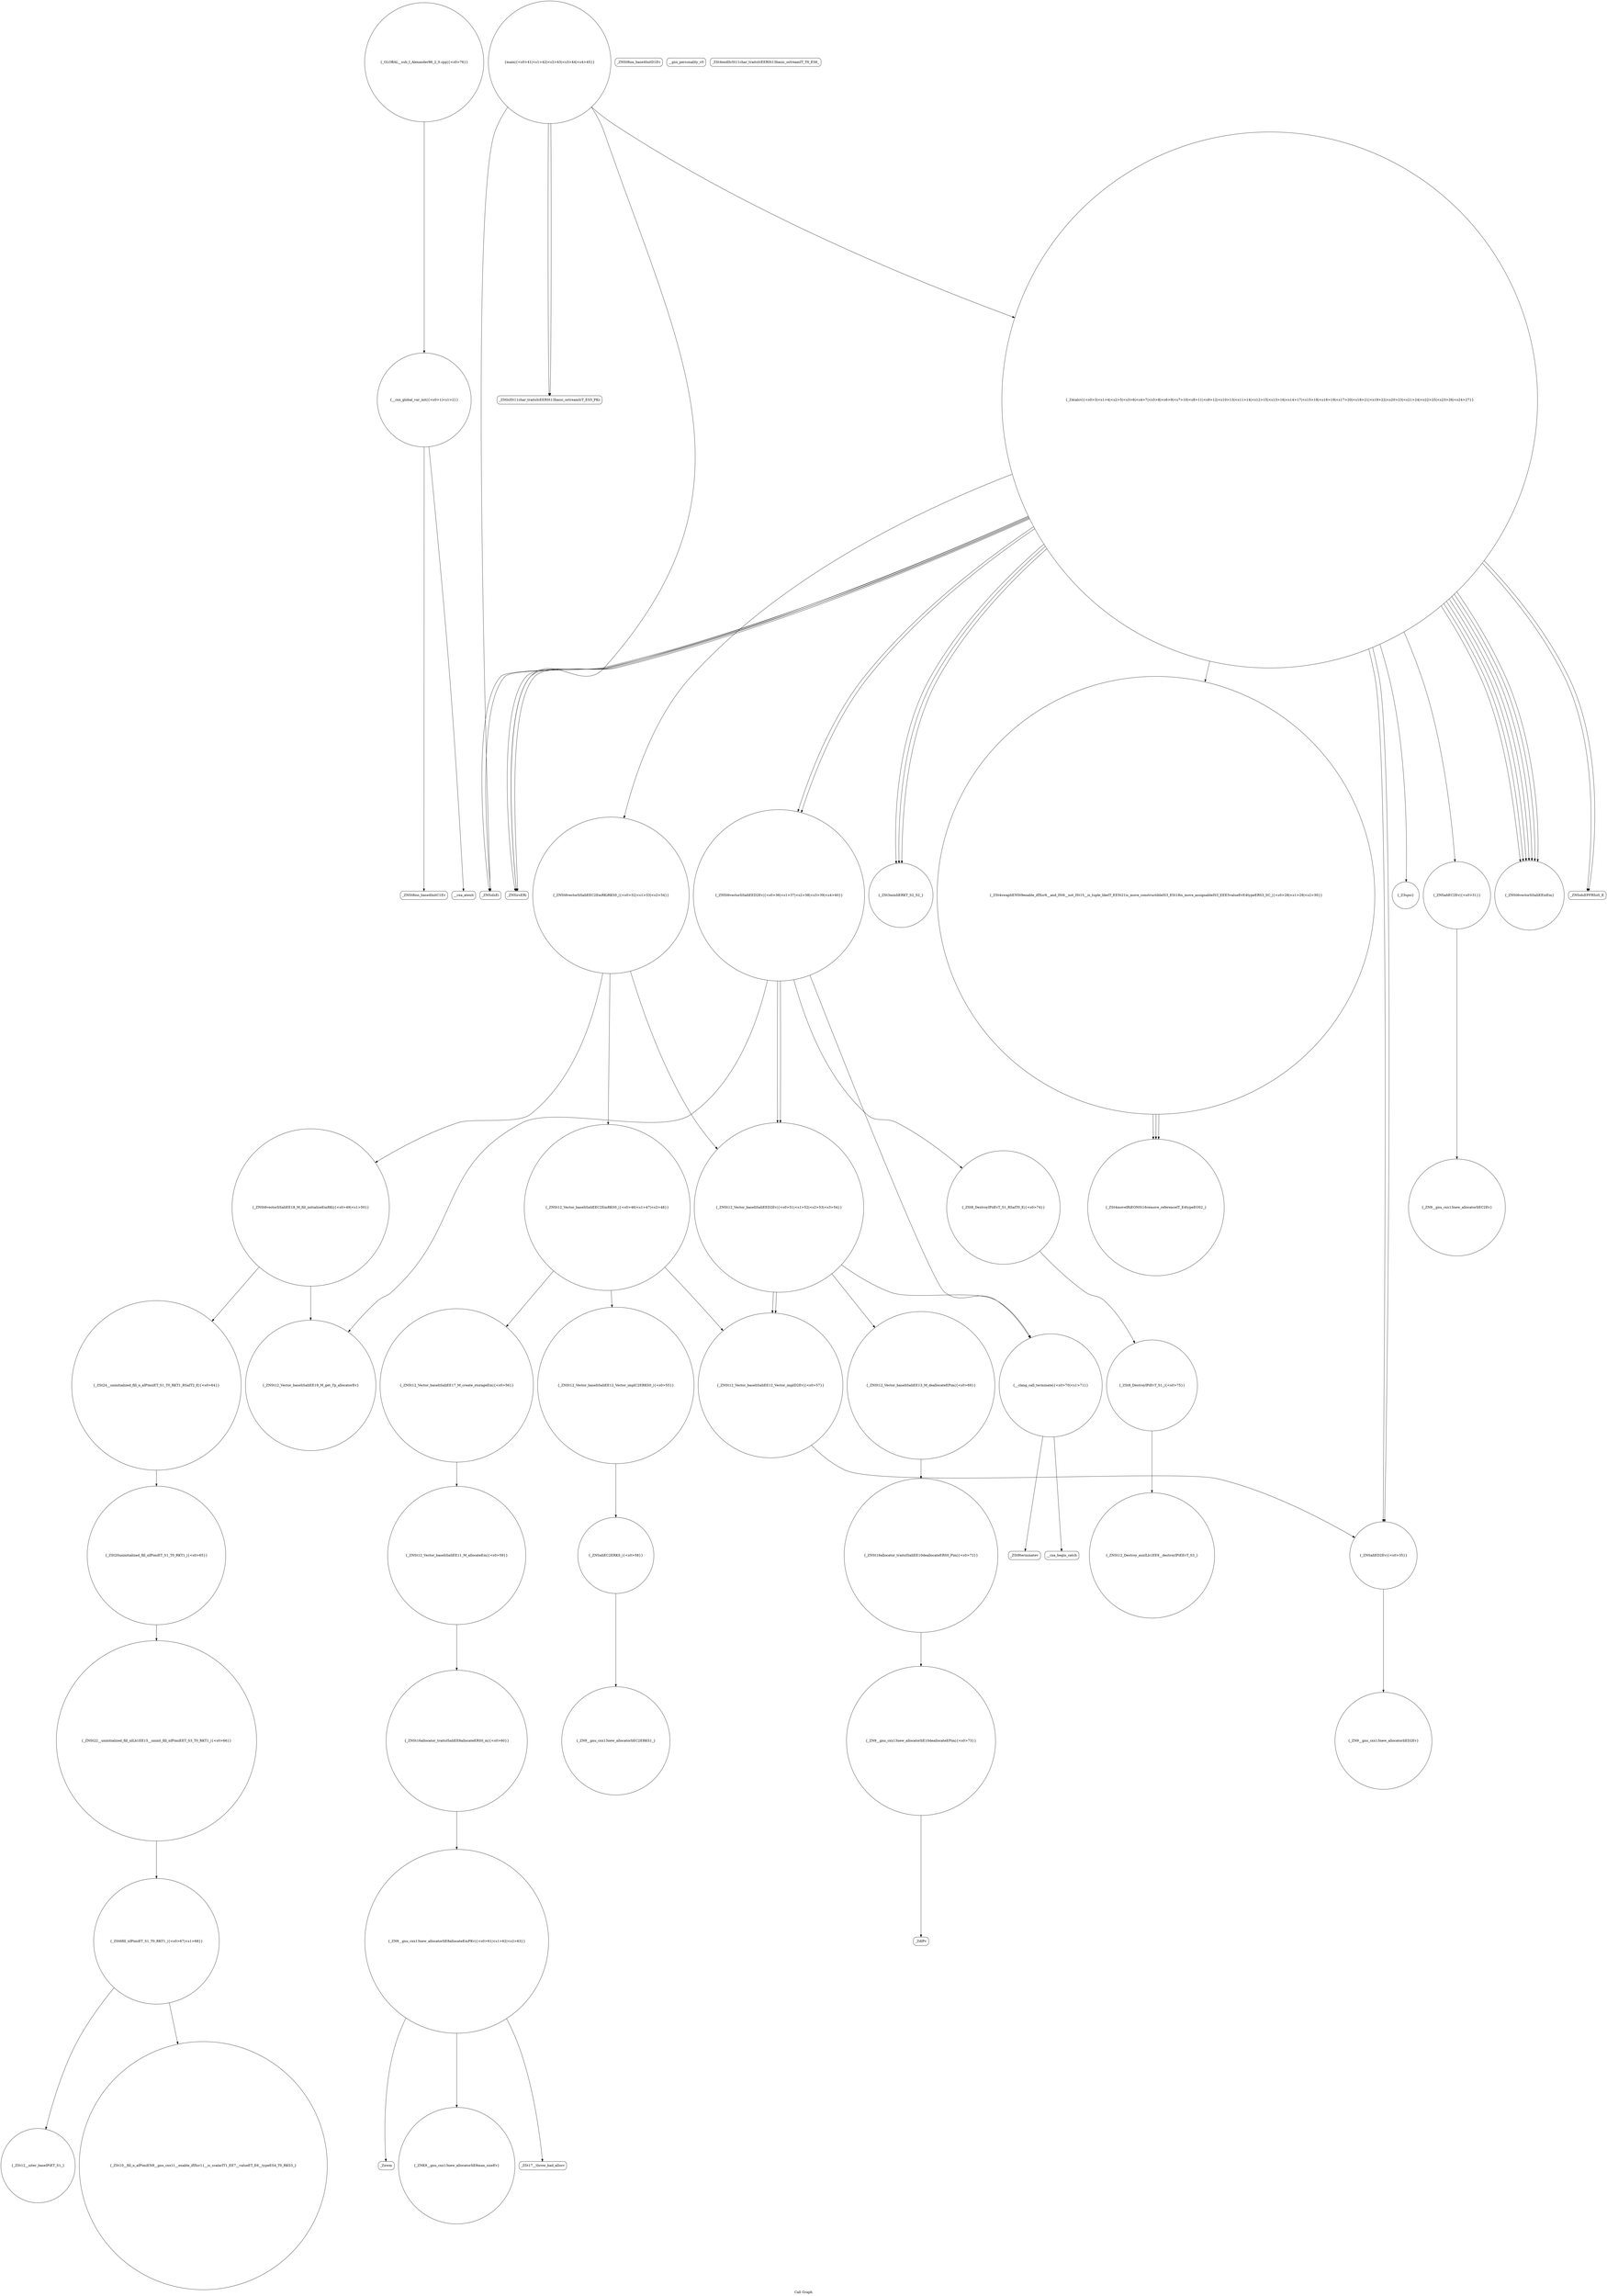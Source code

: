 digraph "Call Graph" {
	label="Call Graph";

	Node0x55dfded6a720 [shape=record,shape=circle,label="{__cxx_global_var_init|{<s0>1|<s1>2}}"];
	Node0x55dfded6a720:s0 -> Node0x55dfded6a7a0[color=black];
	Node0x55dfded6a720:s1 -> Node0x55dfded6a8a0[color=black];
	Node0x55dfded6bda0 [shape=record,shape=circle,label="{__clang_call_terminate|{<s0>70|<s1>71}}"];
	Node0x55dfded6bda0:s0 -> Node0x55dfded6be20[color=black];
	Node0x55dfded6bda0:s1 -> Node0x55dfded6bea0[color=black];
	Node0x55dfded6aaa0 [shape=record,shape=circle,label="{_ZSt4swapIiENSt9enable_ifIXsr6__and_ISt6__not_ISt15__is_tuple_likeIT_EESt21is_move_constructibleIS3_ESt18is_move_assignableIS3_EEE5valueEvE4typeERS3_SC_|{<s0>28|<s1>29|<s2>30}}"];
	Node0x55dfded6aaa0:s0 -> Node0x55dfded6b120[color=black];
	Node0x55dfded6aaa0:s1 -> Node0x55dfded6b120[color=black];
	Node0x55dfded6aaa0:s2 -> Node0x55dfded6b120[color=black];
	Node0x55dfded6d140 [shape=record,shape=circle,label="{_ZSt8_DestroyIPiEvT_S1_|{<s0>75}}"];
	Node0x55dfded6d140:s0 -> Node0x55dfded6d1c0[color=black];
	Node0x55dfded6ae20 [shape=record,shape=circle,label="{_ZNSaIiED2Ev|{<s0>35}}"];
	Node0x55dfded6ae20:s0 -> Node0x55dfded6b220[color=black];
	Node0x55dfded6b1a0 [shape=record,shape=circle,label="{_ZN9__gnu_cxx13new_allocatorIiEC2Ev}"];
	Node0x55dfded6b520 [shape=record,shape=circle,label="{_ZNSt12_Vector_baseIiSaIiEE12_Vector_implD2Ev|{<s0>57}}"];
	Node0x55dfded6b520:s0 -> Node0x55dfded6ae20[color=black];
	Node0x55dfded6b8a0 [shape=record,shape=Mrecord,label="{_ZSt17__throw_bad_allocv}"];
	Node0x55dfded6bc20 [shape=record,shape=circle,label="{_ZSt10__fill_n_aIPimiEN9__gnu_cxx11__enable_ifIXsr11__is_scalarIT1_EE7__valueET_E6__typeES4_T0_RKS3_}"];
	Node0x55dfded6a920 [shape=record,shape=circle,label="{_Z3spsi}"];
	Node0x55dfded6cfc0 [shape=record,shape=circle,label="{_ZN9__gnu_cxx13new_allocatorIiE10deallocateEPim|{<s0>73}}"];
	Node0x55dfded6cfc0:s0 -> Node0x55dfded6d040[color=black];
	Node0x55dfded6aca0 [shape=record,shape=circle,label="{_ZNSaIiEC2Ev|{<s0>31}}"];
	Node0x55dfded6aca0:s0 -> Node0x55dfded6b1a0[color=black];
	Node0x55dfded6b020 [shape=record,shape=circle,label="{main|{<s0>41|<s1>42|<s2>43|<s3>44|<s4>45}}"];
	Node0x55dfded6b020:s0 -> Node0x55dfded6aa20[color=black];
	Node0x55dfded6b020:s1 -> Node0x55dfded6b0a0[color=black];
	Node0x55dfded6b020:s2 -> Node0x55dfded6ab20[color=black];
	Node0x55dfded6b020:s3 -> Node0x55dfded6b0a0[color=black];
	Node0x55dfded6b020:s4 -> Node0x55dfded6a9a0[color=black];
	Node0x55dfded6b3a0 [shape=record,shape=circle,label="{_ZNSt12_Vector_baseIiSaIiEED2Ev|{<s0>51|<s1>52|<s2>53|<s3>54}}"];
	Node0x55dfded6b3a0:s0 -> Node0x55dfded6bd20[color=black];
	Node0x55dfded6b3a0:s1 -> Node0x55dfded6b520[color=black];
	Node0x55dfded6b3a0:s2 -> Node0x55dfded6b520[color=black];
	Node0x55dfded6b3a0:s3 -> Node0x55dfded6bda0[color=black];
	Node0x55dfded6b720 [shape=record,shape=circle,label="{_ZNSt16allocator_traitsISaIiEE8allocateERS0_m|{<s0>60}}"];
	Node0x55dfded6b720:s0 -> Node0x55dfded6b7a0[color=black];
	Node0x55dfded6baa0 [shape=record,shape=circle,label="{_ZSt20uninitialized_fill_nIPimiET_S1_T0_RKT1_|{<s0>65}}"];
	Node0x55dfded6baa0:s0 -> Node0x55dfded6bb20[color=black];
	Node0x55dfded6a7a0 [shape=record,shape=Mrecord,label="{_ZNSt8ios_base4InitC1Ev}"];
	Node0x55dfded6be20 [shape=record,shape=Mrecord,label="{__cxa_begin_catch}"];
	Node0x55dfded6ab20 [shape=record,shape=Mrecord,label="{_ZNSolsEi}"];
	Node0x55dfded6d1c0 [shape=record,shape=circle,label="{_ZNSt12_Destroy_auxILb1EE9__destroyIPiEEvT_S3_}"];
	Node0x55dfded6aea0 [shape=record,shape=circle,label="{_ZNSt6vectorIiSaIiEEixEm}"];
	Node0x55dfded6b220 [shape=record,shape=circle,label="{_ZN9__gnu_cxx13new_allocatorIiED2Ev}"];
	Node0x55dfded6b5a0 [shape=record,shape=circle,label="{_ZNSaIiEC2ERKS_|{<s0>58}}"];
	Node0x55dfded6b5a0:s0 -> Node0x55dfded6b620[color=black];
	Node0x55dfded6b920 [shape=record,shape=Mrecord,label="{_Znwm}"];
	Node0x55dfded6bca0 [shape=record,shape=circle,label="{_ZSt12__niter_baseIPiET_S1_}"];
	Node0x55dfded6a9a0 [shape=record,shape=circle,label="{_Z4calcv|{<s0>3|<s1>4|<s2>5|<s3>6|<s4>7|<s5>8|<s6>9|<s7>10|<s8>11|<s9>12|<s10>13|<s11>14|<s12>15|<s13>16|<s14>17|<s15>18|<s16>19|<s17>20|<s18>21|<s19>22|<s20>23|<s21>24|<s22>25|<s23>26|<s24>27}}"];
	Node0x55dfded6a9a0:s0 -> Node0x55dfded6aa20[color=black];
	Node0x55dfded6a9a0:s1 -> Node0x55dfded6aa20[color=black];
	Node0x55dfded6a9a0:s2 -> Node0x55dfded6aa20[color=black];
	Node0x55dfded6a9a0:s3 -> Node0x55dfded6aaa0[color=black];
	Node0x55dfded6a9a0:s4 -> Node0x55dfded6ab20[color=black];
	Node0x55dfded6a9a0:s5 -> Node0x55dfded6aba0[color=black];
	Node0x55dfded6a9a0:s6 -> Node0x55dfded6aca0[color=black];
	Node0x55dfded6a9a0:s7 -> Node0x55dfded6ad20[color=black];
	Node0x55dfded6a9a0:s8 -> Node0x55dfded6ae20[color=black];
	Node0x55dfded6a9a0:s9 -> Node0x55dfded6aea0[color=black];
	Node0x55dfded6a9a0:s10 -> Node0x55dfded6ae20[color=black];
	Node0x55dfded6a9a0:s11 -> Node0x55dfded6aea0[color=black];
	Node0x55dfded6a9a0:s12 -> Node0x55dfded6a920[color=black];
	Node0x55dfded6a9a0:s13 -> Node0x55dfded6afa0[color=black];
	Node0x55dfded6a9a0:s14 -> Node0x55dfded6af20[color=black];
	Node0x55dfded6a9a0:s15 -> Node0x55dfded6af20[color=black];
	Node0x55dfded6a9a0:s16 -> Node0x55dfded6aea0[color=black];
	Node0x55dfded6a9a0:s17 -> Node0x55dfded6aea0[color=black];
	Node0x55dfded6a9a0:s18 -> Node0x55dfded6aea0[color=black];
	Node0x55dfded6a9a0:s19 -> Node0x55dfded6aea0[color=black];
	Node0x55dfded6a9a0:s20 -> Node0x55dfded6aea0[color=black];
	Node0x55dfded6a9a0:s21 -> Node0x55dfded6af20[color=black];
	Node0x55dfded6a9a0:s22 -> Node0x55dfded6afa0[color=black];
	Node0x55dfded6a9a0:s23 -> Node0x55dfded6ab20[color=black];
	Node0x55dfded6a9a0:s24 -> Node0x55dfded6aba0[color=black];
	Node0x55dfded6d040 [shape=record,shape=Mrecord,label="{_ZdlPv}"];
	Node0x55dfded6ad20 [shape=record,shape=circle,label="{_ZNSt6vectorIiSaIiEEC2EmRKiRKS0_|{<s0>32|<s1>33|<s2>34}}"];
	Node0x55dfded6ad20:s0 -> Node0x55dfded6b2a0[color=black];
	Node0x55dfded6ad20:s1 -> Node0x55dfded6b320[color=black];
	Node0x55dfded6ad20:s2 -> Node0x55dfded6b3a0[color=black];
	Node0x55dfded6b0a0 [shape=record,shape=Mrecord,label="{_ZStlsISt11char_traitsIcEERSt13basic_ostreamIcT_ES5_PKc}"];
	Node0x55dfded6b420 [shape=record,shape=circle,label="{_ZNSt12_Vector_baseIiSaIiEE12_Vector_implC2ERKS0_|{<s0>55}}"];
	Node0x55dfded6b420:s0 -> Node0x55dfded6b5a0[color=black];
	Node0x55dfded6b7a0 [shape=record,shape=circle,label="{_ZN9__gnu_cxx13new_allocatorIiE8allocateEmPKv|{<s0>61|<s1>62|<s2>63}}"];
	Node0x55dfded6b7a0:s0 -> Node0x55dfded6b820[color=black];
	Node0x55dfded6b7a0:s1 -> Node0x55dfded6b8a0[color=black];
	Node0x55dfded6b7a0:s2 -> Node0x55dfded6b920[color=black];
	Node0x55dfded6bb20 [shape=record,shape=circle,label="{_ZNSt22__uninitialized_fill_nILb1EE15__uninit_fill_nIPimiEET_S3_T0_RKT1_|{<s0>66}}"];
	Node0x55dfded6bb20:s0 -> Node0x55dfded6bba0[color=black];
	Node0x55dfded6a820 [shape=record,shape=Mrecord,label="{_ZNSt8ios_base4InitD1Ev}"];
	Node0x55dfded6bea0 [shape=record,shape=Mrecord,label="{_ZSt9terminatev}"];
	Node0x55dfded6aba0 [shape=record,shape=Mrecord,label="{_ZNSolsEPFRSoS_E}"];
	Node0x55dfded6d240 [shape=record,shape=circle,label="{_GLOBAL__sub_I_Alexander86_2_0.cpp|{<s0>76}}"];
	Node0x55dfded6d240:s0 -> Node0x55dfded6a720[color=black];
	Node0x55dfded6af20 [shape=record,shape=circle,label="{_ZSt3minIiERKT_S2_S2_}"];
	Node0x55dfded6b2a0 [shape=record,shape=circle,label="{_ZNSt12_Vector_baseIiSaIiEEC2EmRKS0_|{<s0>46|<s1>47|<s2>48}}"];
	Node0x55dfded6b2a0:s0 -> Node0x55dfded6b420[color=black];
	Node0x55dfded6b2a0:s1 -> Node0x55dfded6b4a0[color=black];
	Node0x55dfded6b2a0:s2 -> Node0x55dfded6b520[color=black];
	Node0x55dfded6b620 [shape=record,shape=circle,label="{_ZN9__gnu_cxx13new_allocatorIiEC2ERKS1_}"];
	Node0x55dfded6b9a0 [shape=record,shape=circle,label="{_ZSt24__uninitialized_fill_n_aIPimiiET_S1_T0_RKT1_RSaIT2_E|{<s0>64}}"];
	Node0x55dfded6b9a0:s0 -> Node0x55dfded6baa0[color=black];
	Node0x55dfded6bd20 [shape=record,shape=circle,label="{_ZNSt12_Vector_baseIiSaIiEE13_M_deallocateEPim|{<s0>69}}"];
	Node0x55dfded6bd20:s0 -> Node0x55dfded6cf40[color=black];
	Node0x55dfded6aa20 [shape=record,shape=Mrecord,label="{_ZNSirsERi}"];
	Node0x55dfded6d0c0 [shape=record,shape=circle,label="{_ZSt8_DestroyIPiiEvT_S1_RSaIT0_E|{<s0>74}}"];
	Node0x55dfded6d0c0:s0 -> Node0x55dfded6d140[color=black];
	Node0x55dfded6ada0 [shape=record,shape=Mrecord,label="{__gxx_personality_v0}"];
	Node0x55dfded6b120 [shape=record,shape=circle,label="{_ZSt4moveIRiEONSt16remove_referenceIT_E4typeEOS2_}"];
	Node0x55dfded6b4a0 [shape=record,shape=circle,label="{_ZNSt12_Vector_baseIiSaIiEE17_M_create_storageEm|{<s0>56}}"];
	Node0x55dfded6b4a0:s0 -> Node0x55dfded6b6a0[color=black];
	Node0x55dfded6b820 [shape=record,shape=circle,label="{_ZNK9__gnu_cxx13new_allocatorIiE8max_sizeEv}"];
	Node0x55dfded6bba0 [shape=record,shape=circle,label="{_ZSt6fill_nIPimiET_S1_T0_RKT1_|{<s0>67|<s1>68}}"];
	Node0x55dfded6bba0:s0 -> Node0x55dfded6bca0[color=black];
	Node0x55dfded6bba0:s1 -> Node0x55dfded6bc20[color=black];
	Node0x55dfded6a8a0 [shape=record,shape=Mrecord,label="{__cxa_atexit}"];
	Node0x55dfded6cf40 [shape=record,shape=circle,label="{_ZNSt16allocator_traitsISaIiEE10deallocateERS0_Pim|{<s0>72}}"];
	Node0x55dfded6cf40:s0 -> Node0x55dfded6cfc0[color=black];
	Node0x55dfded6ac20 [shape=record,shape=Mrecord,label="{_ZSt4endlIcSt11char_traitsIcEERSt13basic_ostreamIT_T0_ES6_}"];
	Node0x55dfded6afa0 [shape=record,shape=circle,label="{_ZNSt6vectorIiSaIiEED2Ev|{<s0>36|<s1>37|<s2>38|<s3>39|<s4>40}}"];
	Node0x55dfded6afa0:s0 -> Node0x55dfded6ba20[color=black];
	Node0x55dfded6afa0:s1 -> Node0x55dfded6d0c0[color=black];
	Node0x55dfded6afa0:s2 -> Node0x55dfded6b3a0[color=black];
	Node0x55dfded6afa0:s3 -> Node0x55dfded6b3a0[color=black];
	Node0x55dfded6afa0:s4 -> Node0x55dfded6bda0[color=black];
	Node0x55dfded6b320 [shape=record,shape=circle,label="{_ZNSt6vectorIiSaIiEE18_M_fill_initializeEmRKi|{<s0>49|<s1>50}}"];
	Node0x55dfded6b320:s0 -> Node0x55dfded6ba20[color=black];
	Node0x55dfded6b320:s1 -> Node0x55dfded6b9a0[color=black];
	Node0x55dfded6b6a0 [shape=record,shape=circle,label="{_ZNSt12_Vector_baseIiSaIiEE11_M_allocateEm|{<s0>59}}"];
	Node0x55dfded6b6a0:s0 -> Node0x55dfded6b720[color=black];
	Node0x55dfded6ba20 [shape=record,shape=circle,label="{_ZNSt12_Vector_baseIiSaIiEE19_M_get_Tp_allocatorEv}"];
}
